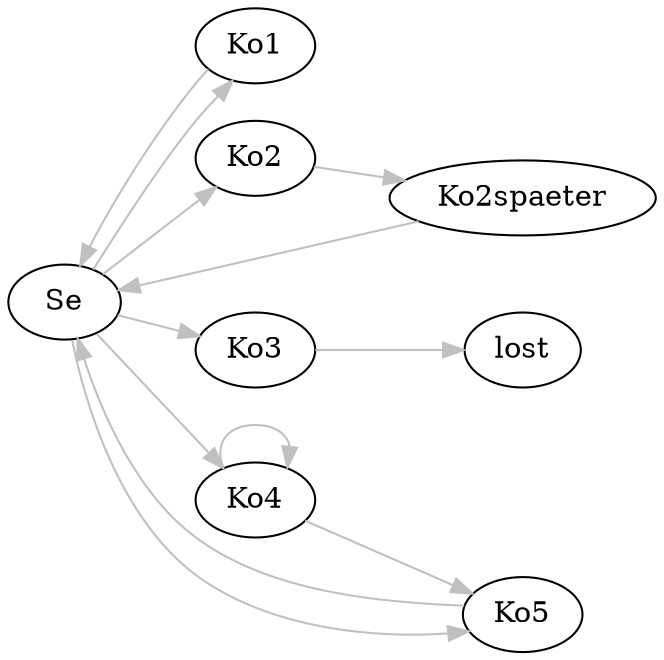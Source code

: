 

digraph dot {


graph [rankdir = LR,
       shape = circle,
       layout = dot]

node [color = black]
Se Ko1 Ko2 Ko3 Ko4 Ko5 Ko2spaeter lost

edge [color = grey]
Se -> {Ko1 Ko2 Ko3 Ko4 Ko5}
Ko1 -> Se
Ko2 -> Ko2spaeter
Ko2spaeter -> Se
Ko3 -> lost
Ko4 -> Ko5
Ko5 -> Se
Ko4 -> Ko4
}


